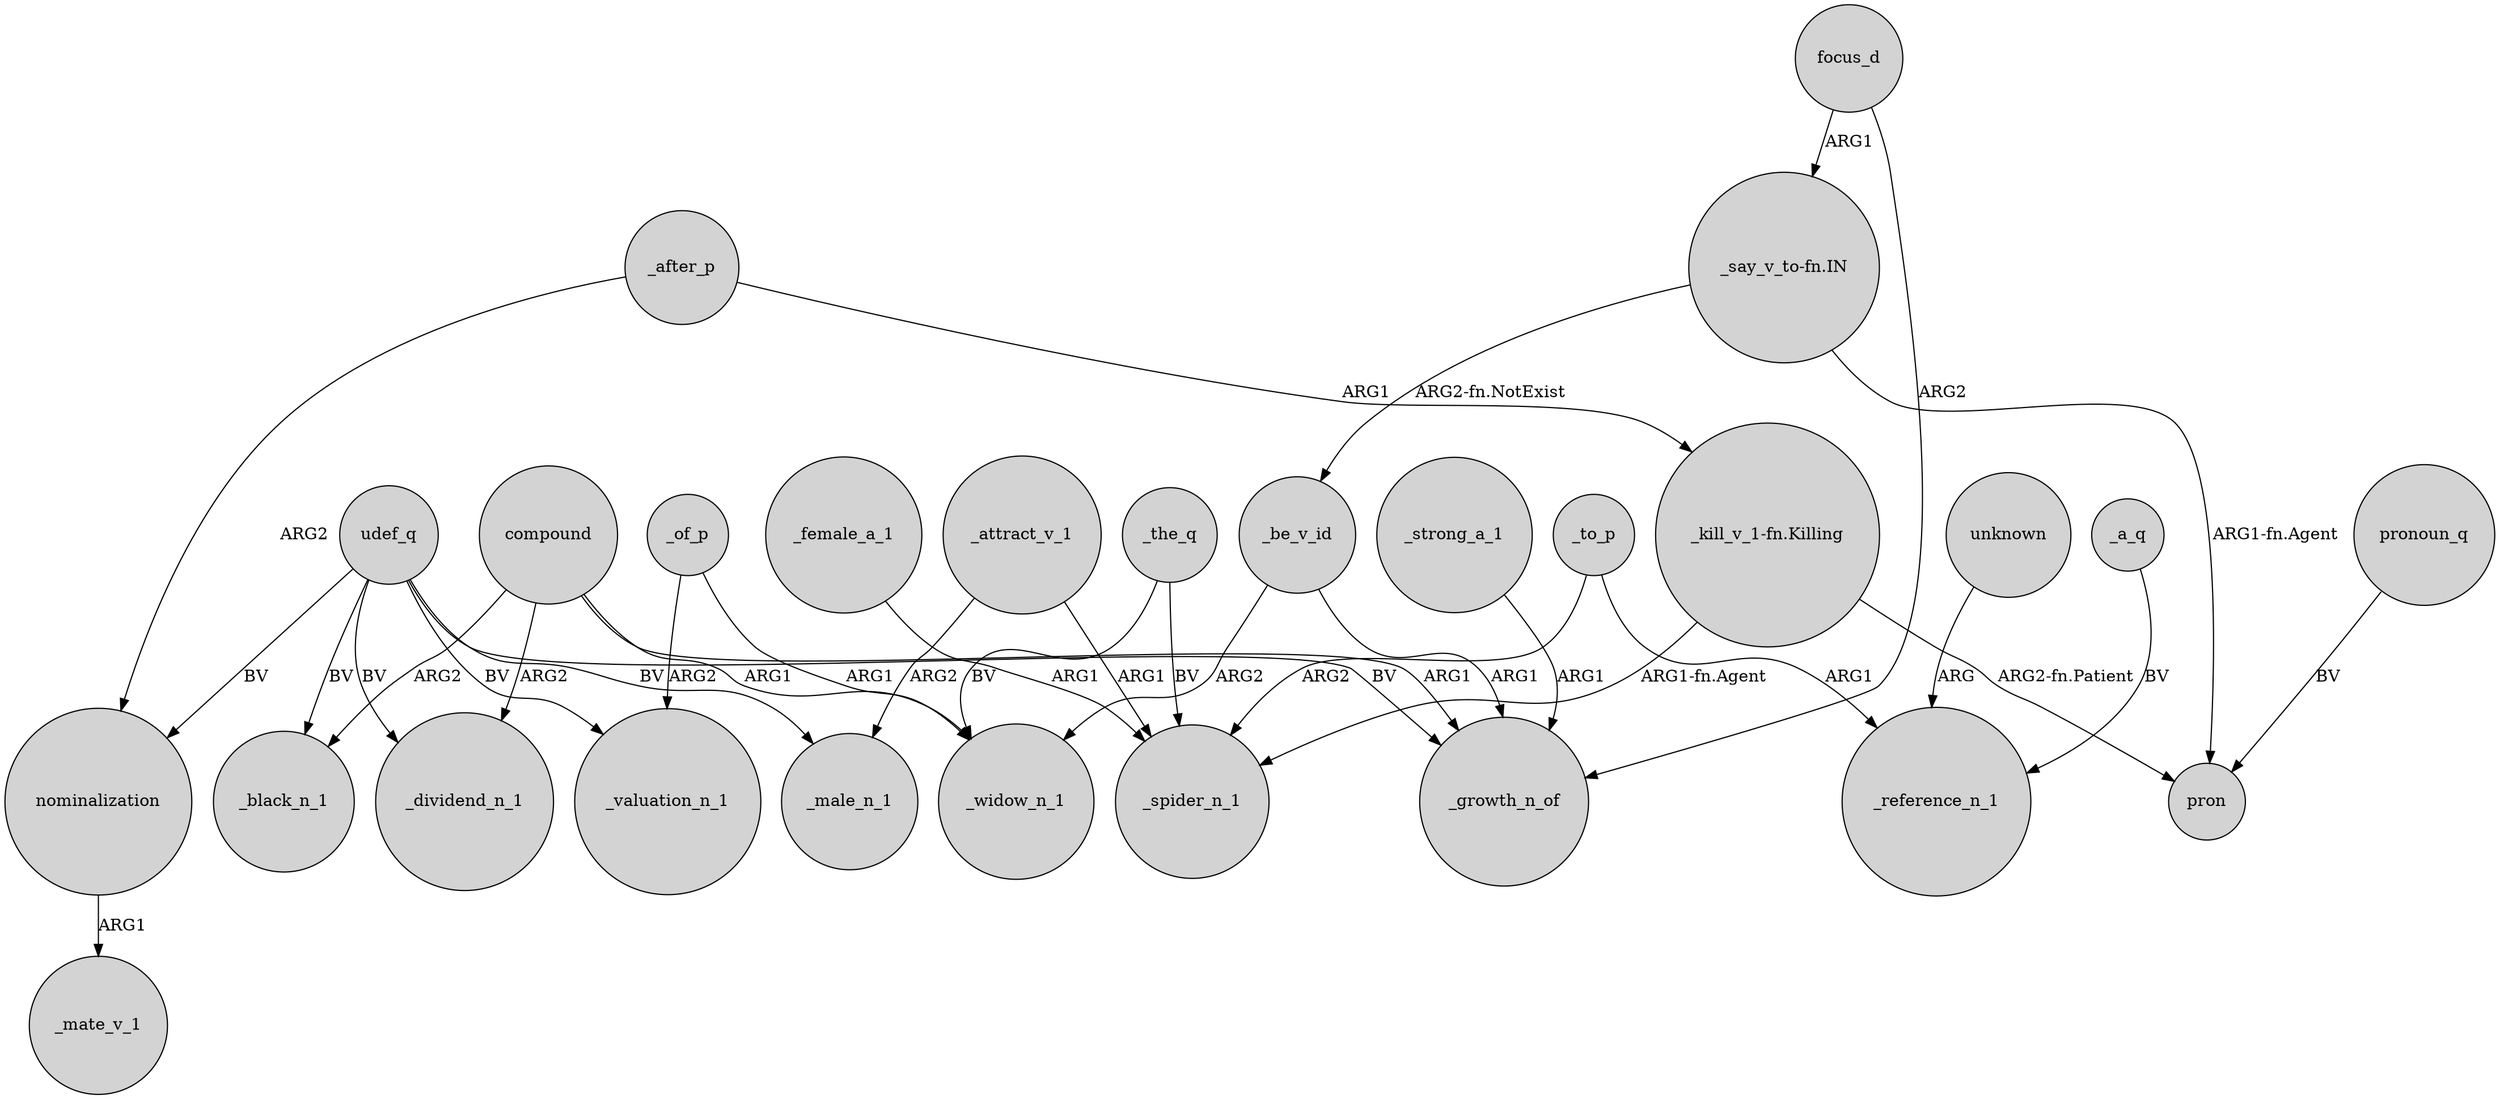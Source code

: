 digraph {
	node [shape=circle style=filled]
	_after_p -> "_kill_v_1-fn.Killing" [label=ARG1]
	_of_p -> _valuation_n_1 [label=ARG2]
	"_kill_v_1-fn.Killing" -> pron [label="ARG2-fn.Patient"]
	_be_v_id -> _growth_n_of [label=ARG1]
	compound -> _widow_n_1 [label=ARG1]
	"_say_v_to-fn.IN" -> _be_v_id [label="ARG2-fn.NotExist"]
	udef_q -> _male_n_1 [label=BV]
	_to_p -> _spider_n_1 [label=ARG2]
	_female_a_1 -> _spider_n_1 [label=ARG1]
	unknown -> _reference_n_1 [label=ARG]
	_be_v_id -> _widow_n_1 [label=ARG2]
	_strong_a_1 -> _growth_n_of [label=ARG1]
	udef_q -> _valuation_n_1 [label=BV]
	pronoun_q -> pron [label=BV]
	_the_q -> _widow_n_1 [label=BV]
	_to_p -> _reference_n_1 [label=ARG1]
	_attract_v_1 -> _spider_n_1 [label=ARG1]
	udef_q -> _black_n_1 [label=BV]
	_a_q -> _reference_n_1 [label=BV]
	focus_d -> _growth_n_of [label=ARG2]
	compound -> _black_n_1 [label=ARG2]
	udef_q -> nominalization [label=BV]
	_the_q -> _spider_n_1 [label=BV]
	"_say_v_to-fn.IN" -> pron [label="ARG1-fn.Agent"]
	nominalization -> _mate_v_1 [label=ARG1]
	compound -> _dividend_n_1 [label=ARG2]
	compound -> _growth_n_of [label=ARG1]
	udef_q -> _dividend_n_1 [label=BV]
	"_kill_v_1-fn.Killing" -> _spider_n_1 [label="ARG1-fn.Agent"]
	udef_q -> _growth_n_of [label=BV]
	_after_p -> nominalization [label=ARG2]
	_of_p -> _widow_n_1 [label=ARG1]
	_attract_v_1 -> _male_n_1 [label=ARG2]
	focus_d -> "_say_v_to-fn.IN" [label=ARG1]
}
